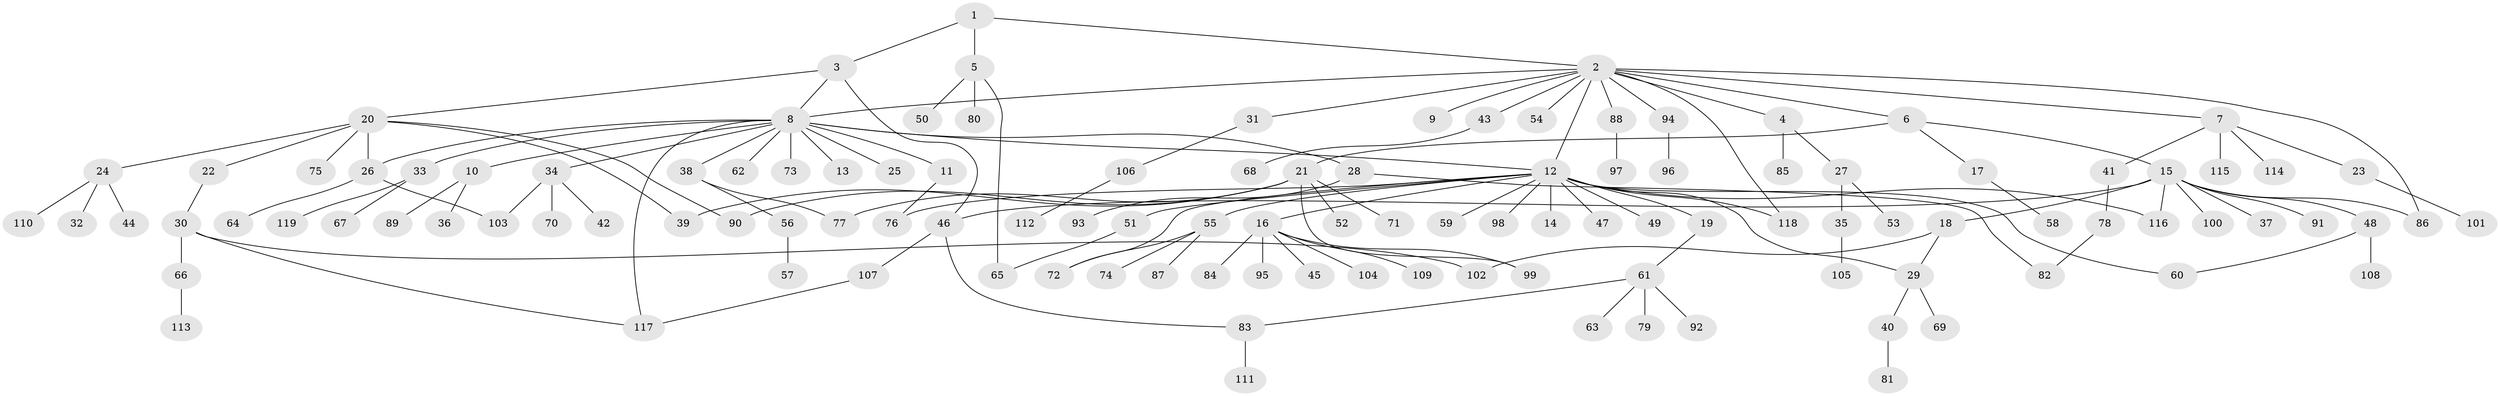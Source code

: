 // Generated by graph-tools (version 1.1) at 2025/25/03/09/25 03:25:54]
// undirected, 119 vertices, 140 edges
graph export_dot {
graph [start="1"]
  node [color=gray90,style=filled];
  1;
  2;
  3;
  4;
  5;
  6;
  7;
  8;
  9;
  10;
  11;
  12;
  13;
  14;
  15;
  16;
  17;
  18;
  19;
  20;
  21;
  22;
  23;
  24;
  25;
  26;
  27;
  28;
  29;
  30;
  31;
  32;
  33;
  34;
  35;
  36;
  37;
  38;
  39;
  40;
  41;
  42;
  43;
  44;
  45;
  46;
  47;
  48;
  49;
  50;
  51;
  52;
  53;
  54;
  55;
  56;
  57;
  58;
  59;
  60;
  61;
  62;
  63;
  64;
  65;
  66;
  67;
  68;
  69;
  70;
  71;
  72;
  73;
  74;
  75;
  76;
  77;
  78;
  79;
  80;
  81;
  82;
  83;
  84;
  85;
  86;
  87;
  88;
  89;
  90;
  91;
  92;
  93;
  94;
  95;
  96;
  97;
  98;
  99;
  100;
  101;
  102;
  103;
  104;
  105;
  106;
  107;
  108;
  109;
  110;
  111;
  112;
  113;
  114;
  115;
  116;
  117;
  118;
  119;
  1 -- 2;
  1 -- 3;
  1 -- 5;
  2 -- 4;
  2 -- 6;
  2 -- 7;
  2 -- 8;
  2 -- 9;
  2 -- 12;
  2 -- 31;
  2 -- 43;
  2 -- 54;
  2 -- 86;
  2 -- 88;
  2 -- 94;
  2 -- 118;
  3 -- 8;
  3 -- 20;
  3 -- 46;
  4 -- 27;
  4 -- 85;
  5 -- 50;
  5 -- 65;
  5 -- 80;
  6 -- 15;
  6 -- 17;
  6 -- 21;
  7 -- 23;
  7 -- 41;
  7 -- 114;
  7 -- 115;
  8 -- 10;
  8 -- 11;
  8 -- 12;
  8 -- 13;
  8 -- 25;
  8 -- 26;
  8 -- 28;
  8 -- 33;
  8 -- 34;
  8 -- 38;
  8 -- 62;
  8 -- 73;
  8 -- 117;
  10 -- 36;
  10 -- 89;
  11 -- 76;
  12 -- 14;
  12 -- 16;
  12 -- 19;
  12 -- 29;
  12 -- 47;
  12 -- 49;
  12 -- 51;
  12 -- 55;
  12 -- 59;
  12 -- 60;
  12 -- 72;
  12 -- 76;
  12 -- 98;
  12 -- 116;
  12 -- 118;
  15 -- 18;
  15 -- 37;
  15 -- 46;
  15 -- 48;
  15 -- 86;
  15 -- 91;
  15 -- 100;
  15 -- 116;
  16 -- 45;
  16 -- 84;
  16 -- 95;
  16 -- 99;
  16 -- 104;
  16 -- 109;
  17 -- 58;
  18 -- 29;
  18 -- 102;
  19 -- 61;
  20 -- 22;
  20 -- 24;
  20 -- 26;
  20 -- 39;
  20 -- 75;
  20 -- 90;
  21 -- 39;
  21 -- 52;
  21 -- 71;
  21 -- 77;
  21 -- 90;
  21 -- 99;
  22 -- 30;
  23 -- 101;
  24 -- 32;
  24 -- 44;
  24 -- 110;
  26 -- 64;
  26 -- 103;
  27 -- 35;
  27 -- 53;
  28 -- 82;
  28 -- 93;
  29 -- 40;
  29 -- 69;
  30 -- 66;
  30 -- 102;
  30 -- 117;
  31 -- 106;
  33 -- 67;
  33 -- 119;
  34 -- 42;
  34 -- 70;
  34 -- 103;
  35 -- 105;
  38 -- 56;
  38 -- 77;
  40 -- 81;
  41 -- 78;
  43 -- 68;
  46 -- 83;
  46 -- 107;
  48 -- 60;
  48 -- 108;
  51 -- 65;
  55 -- 72;
  55 -- 74;
  55 -- 87;
  56 -- 57;
  61 -- 63;
  61 -- 79;
  61 -- 83;
  61 -- 92;
  66 -- 113;
  78 -- 82;
  83 -- 111;
  88 -- 97;
  94 -- 96;
  106 -- 112;
  107 -- 117;
}
